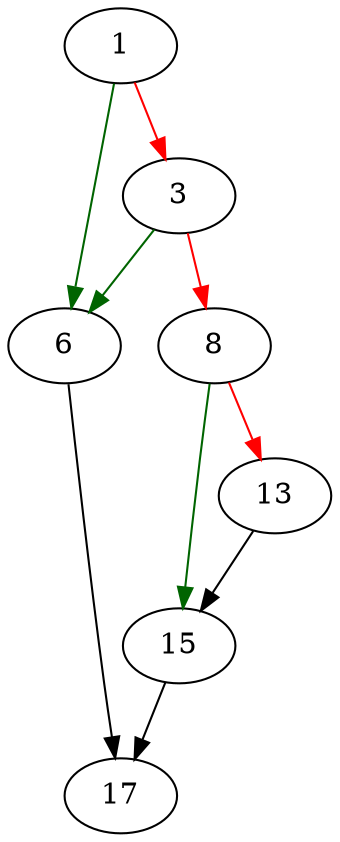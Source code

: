 strict digraph "rpl_fflush" {
	// Node definitions.
	1 [entry=true];
	6;
	3;
	8;
	17;
	15;
	13;

	// Edge definitions.
	1 -> 6 [
		color=darkgreen
		cond=true
	];
	1 -> 3 [
		color=red
		cond=false
	];
	6 -> 17;
	3 -> 6 [
		color=darkgreen
		cond=true
	];
	3 -> 8 [
		color=red
		cond=false
	];
	8 -> 15 [
		color=darkgreen
		cond=true
	];
	8 -> 13 [
		color=red
		cond=false
	];
	15 -> 17;
	13 -> 15;
}